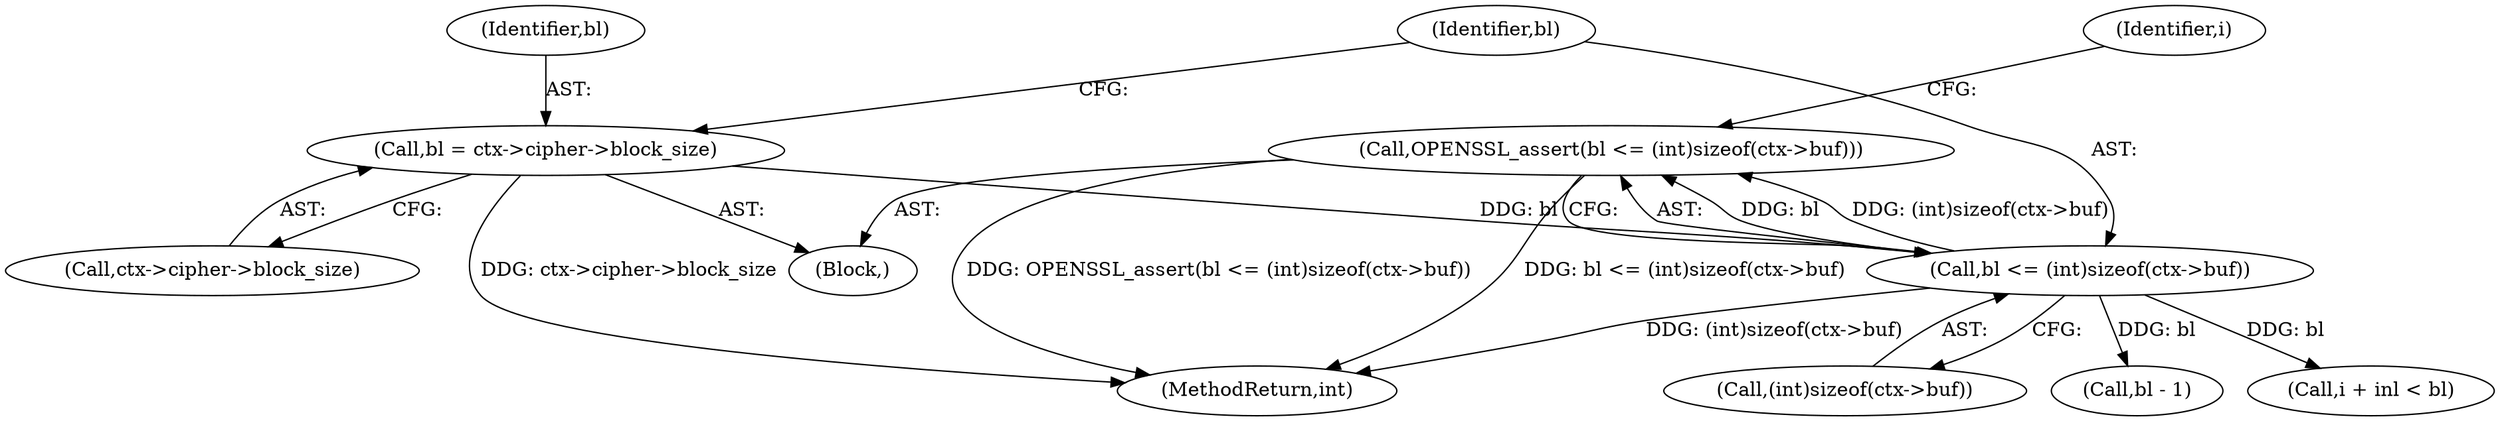 digraph "0_openssl_3f3582139fbb259a1c3cbb0a25236500a409bf26@API" {
"1000200" [label="(Call,OPENSSL_assert(bl <= (int)sizeof(ctx->buf)))"];
"1000201" [label="(Call,bl <= (int)sizeof(ctx->buf))"];
"1000193" [label="(Call,bl = ctx->cipher->block_size)"];
"1000334" [label="(MethodReturn,int)"];
"1000202" [label="(Identifier,bl)"];
"1000290" [label="(Call,bl - 1)"];
"1000211" [label="(Identifier,i)"];
"1000195" [label="(Call,ctx->cipher->block_size)"];
"1000193" [label="(Call,bl = ctx->cipher->block_size)"];
"1000200" [label="(Call,OPENSSL_assert(bl <= (int)sizeof(ctx->buf)))"];
"1000201" [label="(Call,bl <= (int)sizeof(ctx->buf))"];
"1000194" [label="(Identifier,bl)"];
"1000106" [label="(Block,)"];
"1000215" [label="(Call,i + inl < bl)"];
"1000203" [label="(Call,(int)sizeof(ctx->buf))"];
"1000200" -> "1000106"  [label="AST: "];
"1000200" -> "1000201"  [label="CFG: "];
"1000201" -> "1000200"  [label="AST: "];
"1000211" -> "1000200"  [label="CFG: "];
"1000200" -> "1000334"  [label="DDG: bl <= (int)sizeof(ctx->buf)"];
"1000200" -> "1000334"  [label="DDG: OPENSSL_assert(bl <= (int)sizeof(ctx->buf))"];
"1000201" -> "1000200"  [label="DDG: bl"];
"1000201" -> "1000200"  [label="DDG: (int)sizeof(ctx->buf)"];
"1000201" -> "1000203"  [label="CFG: "];
"1000202" -> "1000201"  [label="AST: "];
"1000203" -> "1000201"  [label="AST: "];
"1000201" -> "1000334"  [label="DDG: (int)sizeof(ctx->buf)"];
"1000193" -> "1000201"  [label="DDG: bl"];
"1000201" -> "1000215"  [label="DDG: bl"];
"1000201" -> "1000290"  [label="DDG: bl"];
"1000193" -> "1000106"  [label="AST: "];
"1000193" -> "1000195"  [label="CFG: "];
"1000194" -> "1000193"  [label="AST: "];
"1000195" -> "1000193"  [label="AST: "];
"1000202" -> "1000193"  [label="CFG: "];
"1000193" -> "1000334"  [label="DDG: ctx->cipher->block_size"];
}
